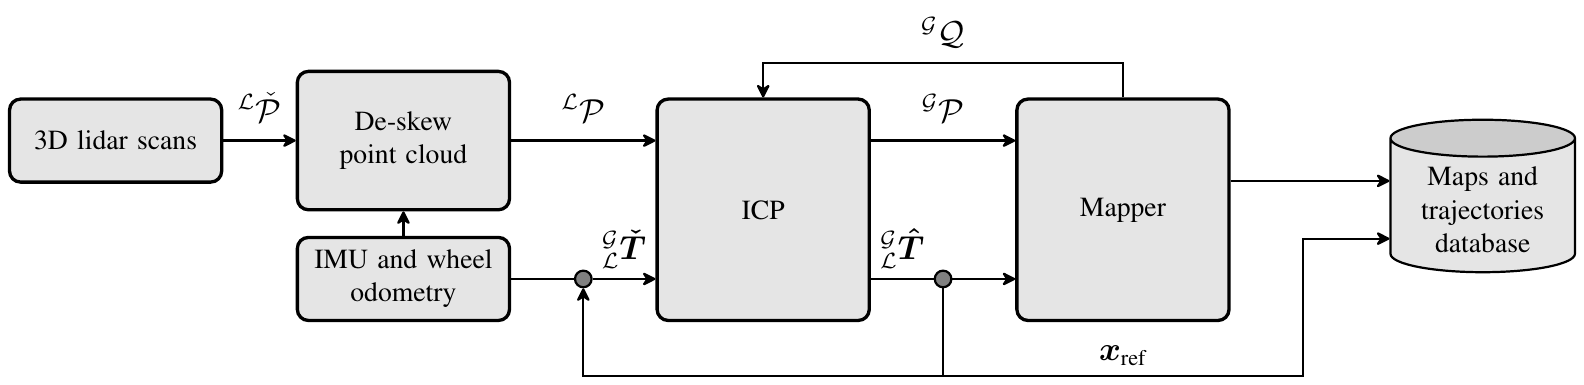\documentclass[tikz, dvipsnames, margin=1mm]{standalone}
\usepackage{times}
\usepackage{amssymb,amsfonts,amsmath,amscd}
\usepackage{bm}
\usetikzlibrary{calc,trees,positioning,arrows.meta,shapes.geometric,%
    decorations.pathreplacing,decorations.pathmorphing,shapes,%
    matrix,shapes.symbols, bending, backgrounds}

\newcommand{\tr}[2]{\large$_{#1}^{#2}\bm{\hat{T}}$}
\newcommand{\tri}[2]{\large$_{#1}^{#2}\bm{\check{T}}$}
\newcommand{\PCi}[2]{\large$_{#1}^{#2}\check{\mathcal{P}}$}
\newcommand{\PC}[2]{\large$_{#1}^{#2}\mathcal{P}$}
\newcommand{\Q}[2]{\large$_{#1}^{#2}\mathcal{Q}$}
\newcommand{\Qp}[2]{\large$_{#1}^{#2}\mathcal{Q}'$}

\tikzset{
  >={Stealth[length=2mm, width=2mm,round]},
box/.style={
    rectangle, 
    rounded corners, 
    fill=black!10,
    draw=black, very thick,
    text width=7em, 
    minimum height=3em, 
    text centered},
bbox/.style={
    box,
    minimum height=5em, 
  },
bbbox/.style={
    box,
    minimum height=8em, 
  },
connection/.style={
    circle, 
    minimum size=.6em, 
    inner sep=0pt, 
    draw=black, 
    thick, 
    fill=gray
  },
database/.style={
    cylinder, 
    draw=black,
    thick,
    aspect=0.2,
    minimum height=1.5cm,
    minimum width=1cm,
    text width=6em, 
    shape border rotate=90,
    cylinder uses custom fill, 
    cylinder body fill=black!10,
    cylinder end fill=black!20,
    text centered},
line/.style={thick, -},
arrow/.style={thick, ->}
}

\def\distx{13em}
\def\disty{5em}

\begin{document}
\begin{tikzpicture}[auto, node distance=\dist, every node/.style={align=center}]

  %----------------------------------------------------------------------------
  %TEACH-----------------------------------------------------------------------
  %----------------------------------------------------------------------------
  %nodes 
  \node[box] (LS) {3D lidar scans};
  \node[bbox] (ULS) at ($(LS)+(.8*\distx, 0)$) {De-skew point cloud};
  \node[box] (IMU) at ($(ULS)+(0,-\disty)$) {IMU and wheel odometry};
  \node[bbbox] (ICP) at ($(ULS)!0.5!(IMU) + (\distx,0)$)  {ICP};

  \node[bbbox] (Mapper) at ($(ICP) + (\distx,0)$) {Mapper};
  \node[database] (Database) at ($(Mapper) + (\distx,0)$)  {Maps and trajectories database};

  \node[connection] (c0) at ($(IMU)!0.5!(IMU-|ICP)$) {}; 
  \node[connection] (c1) at ($(IMU-|ICP.east)!0.5!(IMU-|Mapper.west)$) {};

  
  %connections
  \draw[arrow] (LS) --node[above]{\PCi{}{\mathcal{L}}} (ULS);
  \draw[arrow] (ULS) --node[above]{\PC{}{\mathcal{L}}} (ULS-|ICP.west);
  \draw[line] (IMU) -- (c0);
  \draw[arrow] (c0) --node[above]{\tri{\mathcal{L}}{\mathcal{G}}} (IMU-|ICP.west);

  \draw[arrow] (ULS-|ICP.east) --node[above]{\PC{}{\mathcal{G}}} (ULS-|Mapper.west);
  \draw[line] (IMU-|ICP.east) --node[above]{\tr{\mathcal{L}}{\mathcal{G}}} (c1);
  \draw[arrow] (c1) -- (IMU-|Mapper.west);
  \draw[arrow] (Mapper.15) -- (Mapper.15-|Database.west);


  \draw[arrow] (c1) -- ++(0,-.7*\disty) -| (c0);

  \draw[arrow] (Mapper.north) -- ++(0,.25*\disty) -|node[near start, above]{\Q{}{\mathcal{G}}} (ICP);
  \draw[arrow] (c1) -- ++(0,-.7*\disty) -|node[above, near start]{\large$\bm{x}_{\text{ref}}$} (Mapper.345-|{$(Mapper)!0.5!(Database)$}) -- (Mapper.345-|Database.west);

  \draw[arrow] (IMU) -- (ULS);

%add rectangles and global legend
%\begin{scope}[on background layer]
%  \draw[very thick, fill=MidnightBlue!10] (-2,1.5) rectangle ++(22,-4.8);
%\node[anchor=east, xshift=-1em, yshift=1em] at (20,-3.3) {\large Teach Phase};
%\end{scope}

\end{tikzpicture}
\end{document}
